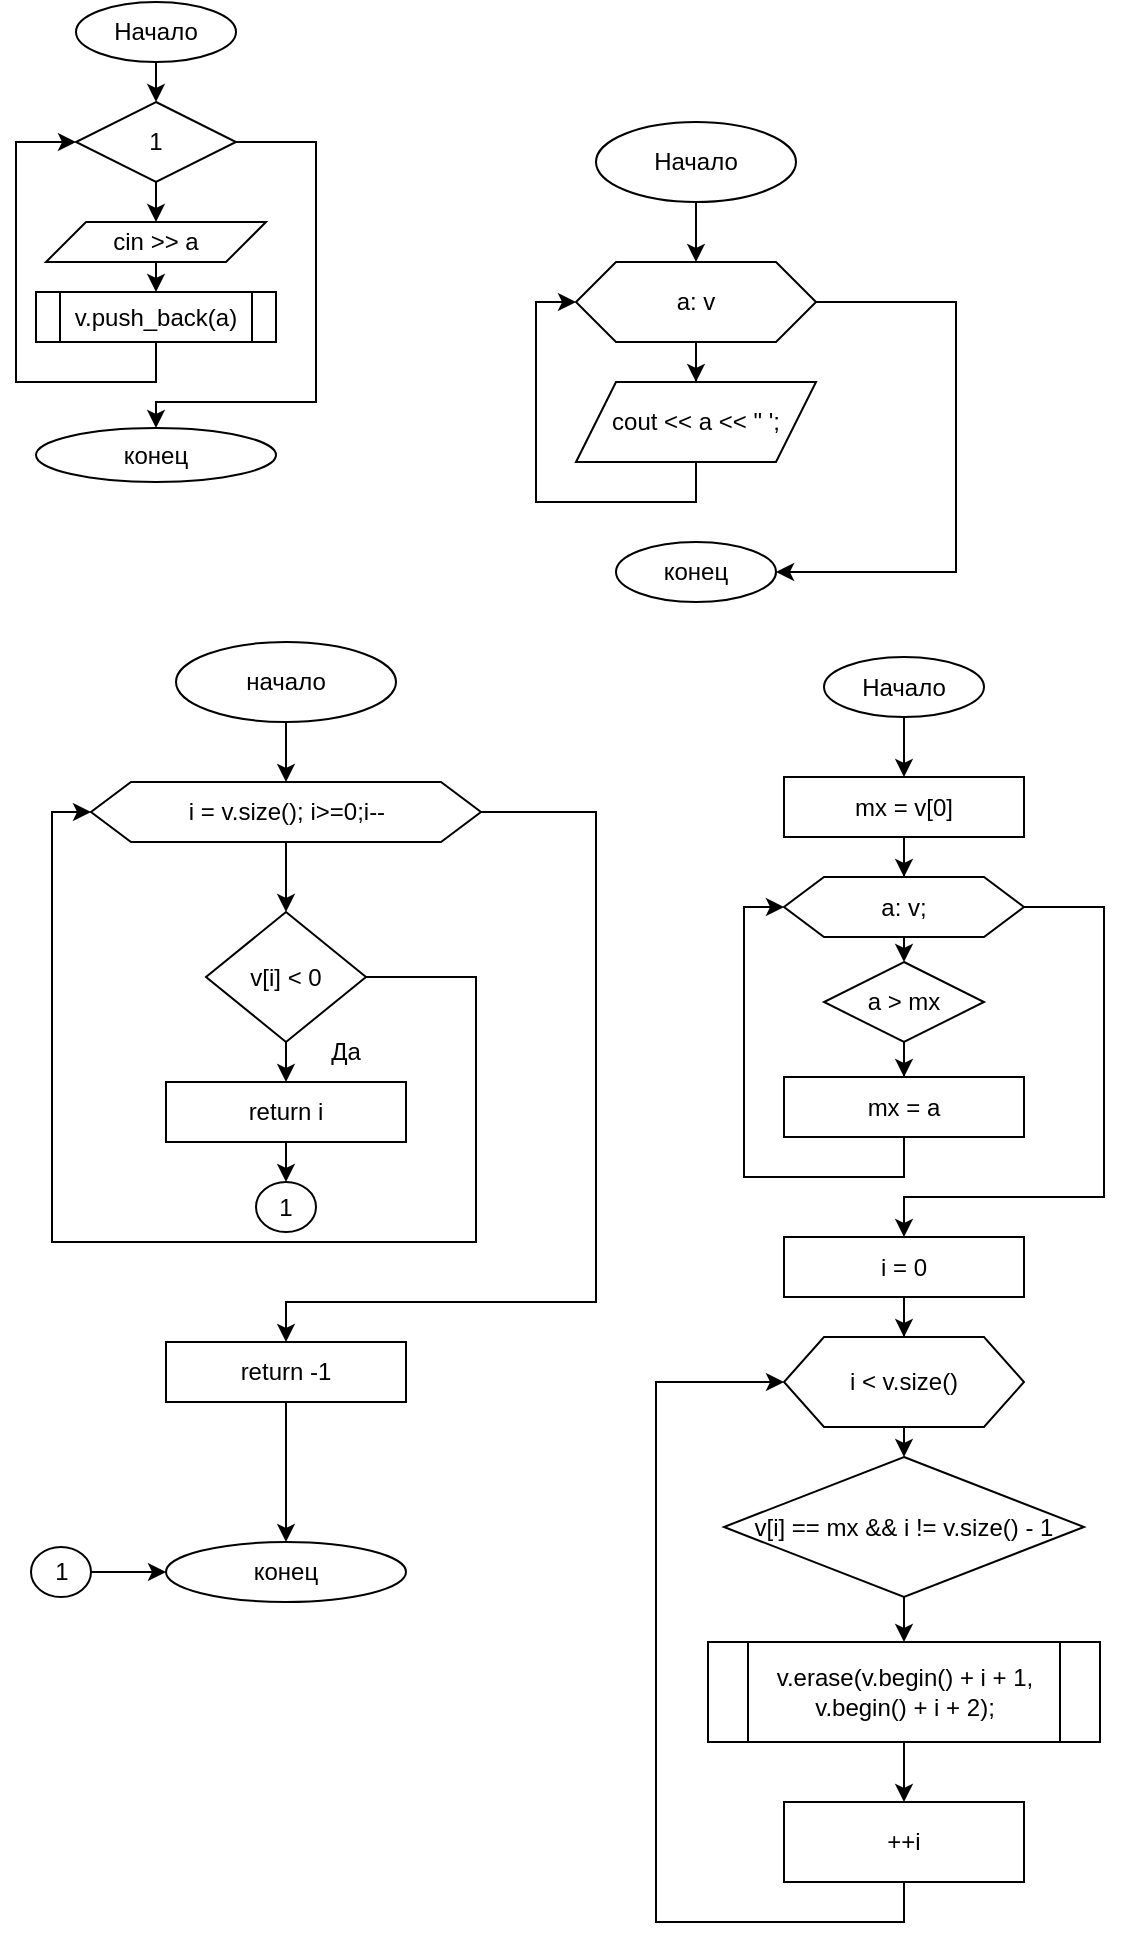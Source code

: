 <mxfile version="24.7.17">
  <diagram id="C5RBs43oDa-KdzZeNtuy" name="Page-1">
    <mxGraphModel dx="792" dy="1097" grid="1" gridSize="10" guides="1" tooltips="1" connect="1" arrows="1" fold="1" page="1" pageScale="1" pageWidth="827" pageHeight="1169" math="0" shadow="0">
      <root>
        <mxCell id="WIyWlLk6GJQsqaUBKTNV-0" />
        <mxCell id="WIyWlLk6GJQsqaUBKTNV-1" parent="WIyWlLk6GJQsqaUBKTNV-0" />
        <mxCell id="WJ5TMUdDsccL5TXg3Nmk-2" style="edgeStyle=orthogonalEdgeStyle;rounded=0;orthogonalLoop=1;jettySize=auto;html=1;exitX=0.5;exitY=1;exitDx=0;exitDy=0;entryX=0.5;entryY=0;entryDx=0;entryDy=0;" edge="1" parent="WIyWlLk6GJQsqaUBKTNV-1" source="WJ5TMUdDsccL5TXg3Nmk-0" target="WJ5TMUdDsccL5TXg3Nmk-1">
          <mxGeometry relative="1" as="geometry" />
        </mxCell>
        <mxCell id="WJ5TMUdDsccL5TXg3Nmk-0" value="Начало" style="ellipse;whiteSpace=wrap;html=1;" vertex="1" parent="WIyWlLk6GJQsqaUBKTNV-1">
          <mxGeometry x="350" y="80" width="100" height="40" as="geometry" />
        </mxCell>
        <mxCell id="WJ5TMUdDsccL5TXg3Nmk-6" value="" style="edgeStyle=orthogonalEdgeStyle;rounded=0;orthogonalLoop=1;jettySize=auto;html=1;" edge="1" parent="WIyWlLk6GJQsqaUBKTNV-1" source="WJ5TMUdDsccL5TXg3Nmk-1" target="WJ5TMUdDsccL5TXg3Nmk-5">
          <mxGeometry relative="1" as="geometry" />
        </mxCell>
        <mxCell id="WJ5TMUdDsccL5TXg3Nmk-10" value="" style="edgeStyle=orthogonalEdgeStyle;rounded=0;orthogonalLoop=1;jettySize=auto;html=1;" edge="1" parent="WIyWlLk6GJQsqaUBKTNV-1" source="WJ5TMUdDsccL5TXg3Nmk-1" target="WJ5TMUdDsccL5TXg3Nmk-9">
          <mxGeometry relative="1" as="geometry">
            <Array as="points">
              <mxPoint x="530" y="170" />
              <mxPoint x="530" y="305" />
            </Array>
          </mxGeometry>
        </mxCell>
        <mxCell id="WJ5TMUdDsccL5TXg3Nmk-1" value="a: v" style="shape=hexagon;perimeter=hexagonPerimeter2;whiteSpace=wrap;html=1;fixedSize=1;" vertex="1" parent="WIyWlLk6GJQsqaUBKTNV-1">
          <mxGeometry x="340" y="150" width="120" height="40" as="geometry" />
        </mxCell>
        <mxCell id="WJ5TMUdDsccL5TXg3Nmk-7" style="edgeStyle=orthogonalEdgeStyle;rounded=0;orthogonalLoop=1;jettySize=auto;html=1;exitX=0.5;exitY=1;exitDx=0;exitDy=0;entryX=0;entryY=0.5;entryDx=0;entryDy=0;" edge="1" parent="WIyWlLk6GJQsqaUBKTNV-1" source="WJ5TMUdDsccL5TXg3Nmk-5" target="WJ5TMUdDsccL5TXg3Nmk-1">
          <mxGeometry relative="1" as="geometry" />
        </mxCell>
        <mxCell id="WJ5TMUdDsccL5TXg3Nmk-5" value="cout &amp;lt;&amp;lt; a &amp;lt;&amp;lt; &quot; &#39;;" style="shape=parallelogram;perimeter=parallelogramPerimeter;whiteSpace=wrap;html=1;fixedSize=1;" vertex="1" parent="WIyWlLk6GJQsqaUBKTNV-1">
          <mxGeometry x="340" y="210" width="120" height="40" as="geometry" />
        </mxCell>
        <mxCell id="WJ5TMUdDsccL5TXg3Nmk-9" value="конец" style="ellipse;whiteSpace=wrap;html=1;" vertex="1" parent="WIyWlLk6GJQsqaUBKTNV-1">
          <mxGeometry x="360" y="290" width="80" height="30" as="geometry" />
        </mxCell>
        <mxCell id="WJ5TMUdDsccL5TXg3Nmk-14" style="edgeStyle=orthogonalEdgeStyle;rounded=0;orthogonalLoop=1;jettySize=auto;html=1;exitX=0.5;exitY=1;exitDx=0;exitDy=0;entryX=0.5;entryY=0;entryDx=0;entryDy=0;" edge="1" parent="WIyWlLk6GJQsqaUBKTNV-1" source="WJ5TMUdDsccL5TXg3Nmk-11" target="WJ5TMUdDsccL5TXg3Nmk-12">
          <mxGeometry relative="1" as="geometry" />
        </mxCell>
        <mxCell id="WJ5TMUdDsccL5TXg3Nmk-11" value="начало" style="ellipse;whiteSpace=wrap;html=1;" vertex="1" parent="WIyWlLk6GJQsqaUBKTNV-1">
          <mxGeometry x="140" y="340" width="110" height="40" as="geometry" />
        </mxCell>
        <mxCell id="WJ5TMUdDsccL5TXg3Nmk-16" style="edgeStyle=orthogonalEdgeStyle;rounded=0;orthogonalLoop=1;jettySize=auto;html=1;exitX=0.5;exitY=1;exitDx=0;exitDy=0;entryX=0.5;entryY=0;entryDx=0;entryDy=0;" edge="1" parent="WIyWlLk6GJQsqaUBKTNV-1" source="WJ5TMUdDsccL5TXg3Nmk-12" target="WJ5TMUdDsccL5TXg3Nmk-15">
          <mxGeometry relative="1" as="geometry" />
        </mxCell>
        <mxCell id="WJ5TMUdDsccL5TXg3Nmk-24" style="edgeStyle=orthogonalEdgeStyle;rounded=0;orthogonalLoop=1;jettySize=auto;html=1;exitX=1;exitY=0.5;exitDx=0;exitDy=0;entryX=0.5;entryY=0;entryDx=0;entryDy=0;" edge="1" parent="WIyWlLk6GJQsqaUBKTNV-1" source="WJ5TMUdDsccL5TXg3Nmk-12" target="WJ5TMUdDsccL5TXg3Nmk-22">
          <mxGeometry relative="1" as="geometry">
            <Array as="points">
              <mxPoint x="350" y="425" />
              <mxPoint x="350" y="670" />
              <mxPoint x="195" y="670" />
            </Array>
          </mxGeometry>
        </mxCell>
        <mxCell id="WJ5TMUdDsccL5TXg3Nmk-12" value="i = v.size(); i&amp;gt;=0;i--" style="shape=hexagon;perimeter=hexagonPerimeter2;whiteSpace=wrap;html=1;fixedSize=1;" vertex="1" parent="WIyWlLk6GJQsqaUBKTNV-1">
          <mxGeometry x="97.5" y="410" width="195" height="30" as="geometry" />
        </mxCell>
        <mxCell id="WJ5TMUdDsccL5TXg3Nmk-19" style="edgeStyle=orthogonalEdgeStyle;rounded=0;orthogonalLoop=1;jettySize=auto;html=1;exitX=0.5;exitY=1;exitDx=0;exitDy=0;entryX=0.5;entryY=0;entryDx=0;entryDy=0;" edge="1" parent="WIyWlLk6GJQsqaUBKTNV-1" source="WJ5TMUdDsccL5TXg3Nmk-15" target="WJ5TMUdDsccL5TXg3Nmk-18">
          <mxGeometry relative="1" as="geometry" />
        </mxCell>
        <mxCell id="WJ5TMUdDsccL5TXg3Nmk-26" style="edgeStyle=orthogonalEdgeStyle;rounded=0;orthogonalLoop=1;jettySize=auto;html=1;exitX=1;exitY=0.5;exitDx=0;exitDy=0;entryX=0;entryY=0.5;entryDx=0;entryDy=0;" edge="1" parent="WIyWlLk6GJQsqaUBKTNV-1" source="WJ5TMUdDsccL5TXg3Nmk-15" target="WJ5TMUdDsccL5TXg3Nmk-12">
          <mxGeometry relative="1" as="geometry">
            <Array as="points">
              <mxPoint x="290" y="508" />
              <mxPoint x="290" y="640" />
              <mxPoint x="78" y="640" />
              <mxPoint x="78" y="425" />
            </Array>
          </mxGeometry>
        </mxCell>
        <mxCell id="WJ5TMUdDsccL5TXg3Nmk-15" value="v[i] &amp;lt; 0" style="rhombus;whiteSpace=wrap;html=1;" vertex="1" parent="WIyWlLk6GJQsqaUBKTNV-1">
          <mxGeometry x="155" y="475" width="80" height="65" as="geometry" />
        </mxCell>
        <mxCell id="WJ5TMUdDsccL5TXg3Nmk-17" value="конец" style="ellipse;whiteSpace=wrap;html=1;" vertex="1" parent="WIyWlLk6GJQsqaUBKTNV-1">
          <mxGeometry x="135" y="790" width="120" height="30" as="geometry" />
        </mxCell>
        <mxCell id="WJ5TMUdDsccL5TXg3Nmk-31" style="edgeStyle=orthogonalEdgeStyle;rounded=0;orthogonalLoop=1;jettySize=auto;html=1;exitX=0.5;exitY=1;exitDx=0;exitDy=0;entryX=0.5;entryY=0;entryDx=0;entryDy=0;" edge="1" parent="WIyWlLk6GJQsqaUBKTNV-1" source="WJ5TMUdDsccL5TXg3Nmk-18" target="WJ5TMUdDsccL5TXg3Nmk-28">
          <mxGeometry relative="1" as="geometry" />
        </mxCell>
        <mxCell id="WJ5TMUdDsccL5TXg3Nmk-18" value="return i" style="rounded=0;whiteSpace=wrap;html=1;" vertex="1" parent="WIyWlLk6GJQsqaUBKTNV-1">
          <mxGeometry x="135" y="560" width="120" height="30" as="geometry" />
        </mxCell>
        <mxCell id="WJ5TMUdDsccL5TXg3Nmk-20" value="Да" style="text;html=1;align=center;verticalAlign=middle;whiteSpace=wrap;rounded=0;" vertex="1" parent="WIyWlLk6GJQsqaUBKTNV-1">
          <mxGeometry x="195" y="530" width="60" height="30" as="geometry" />
        </mxCell>
        <mxCell id="WJ5TMUdDsccL5TXg3Nmk-23" style="edgeStyle=orthogonalEdgeStyle;rounded=0;orthogonalLoop=1;jettySize=auto;html=1;exitX=0.5;exitY=1;exitDx=0;exitDy=0;entryX=0.5;entryY=0;entryDx=0;entryDy=0;" edge="1" parent="WIyWlLk6GJQsqaUBKTNV-1" source="WJ5TMUdDsccL5TXg3Nmk-22" target="WJ5TMUdDsccL5TXg3Nmk-17">
          <mxGeometry relative="1" as="geometry" />
        </mxCell>
        <mxCell id="WJ5TMUdDsccL5TXg3Nmk-22" value="return -1" style="rounded=0;whiteSpace=wrap;html=1;" vertex="1" parent="WIyWlLk6GJQsqaUBKTNV-1">
          <mxGeometry x="135" y="690" width="120" height="30" as="geometry" />
        </mxCell>
        <mxCell id="WJ5TMUdDsccL5TXg3Nmk-29" style="edgeStyle=orthogonalEdgeStyle;rounded=0;orthogonalLoop=1;jettySize=auto;html=1;exitX=1;exitY=0.5;exitDx=0;exitDy=0;entryX=0;entryY=0.5;entryDx=0;entryDy=0;" edge="1" parent="WIyWlLk6GJQsqaUBKTNV-1" source="WJ5TMUdDsccL5TXg3Nmk-27" target="WJ5TMUdDsccL5TXg3Nmk-17">
          <mxGeometry relative="1" as="geometry" />
        </mxCell>
        <mxCell id="WJ5TMUdDsccL5TXg3Nmk-27" value="1" style="ellipse;whiteSpace=wrap;html=1;" vertex="1" parent="WIyWlLk6GJQsqaUBKTNV-1">
          <mxGeometry x="67.5" y="792.5" width="30" height="25" as="geometry" />
        </mxCell>
        <mxCell id="WJ5TMUdDsccL5TXg3Nmk-28" value="1" style="ellipse;whiteSpace=wrap;html=1;" vertex="1" parent="WIyWlLk6GJQsqaUBKTNV-1">
          <mxGeometry x="180" y="610" width="30" height="25" as="geometry" />
        </mxCell>
        <mxCell id="WJ5TMUdDsccL5TXg3Nmk-34" style="edgeStyle=orthogonalEdgeStyle;rounded=0;orthogonalLoop=1;jettySize=auto;html=1;exitX=0.5;exitY=1;exitDx=0;exitDy=0;entryX=0.5;entryY=0;entryDx=0;entryDy=0;" edge="1" parent="WIyWlLk6GJQsqaUBKTNV-1" source="WJ5TMUdDsccL5TXg3Nmk-32" target="WJ5TMUdDsccL5TXg3Nmk-33">
          <mxGeometry relative="1" as="geometry" />
        </mxCell>
        <mxCell id="WJ5TMUdDsccL5TXg3Nmk-32" value="Начало" style="ellipse;whiteSpace=wrap;html=1;" vertex="1" parent="WIyWlLk6GJQsqaUBKTNV-1">
          <mxGeometry x="90" y="20" width="80" height="30" as="geometry" />
        </mxCell>
        <mxCell id="WJ5TMUdDsccL5TXg3Nmk-37" style="edgeStyle=orthogonalEdgeStyle;rounded=0;orthogonalLoop=1;jettySize=auto;html=1;exitX=0.5;exitY=1;exitDx=0;exitDy=0;entryX=0.5;entryY=0;entryDx=0;entryDy=0;" edge="1" parent="WIyWlLk6GJQsqaUBKTNV-1" source="WJ5TMUdDsccL5TXg3Nmk-33" target="WJ5TMUdDsccL5TXg3Nmk-35">
          <mxGeometry relative="1" as="geometry" />
        </mxCell>
        <mxCell id="WJ5TMUdDsccL5TXg3Nmk-42" style="edgeStyle=orthogonalEdgeStyle;rounded=0;orthogonalLoop=1;jettySize=auto;html=1;exitX=1;exitY=0.5;exitDx=0;exitDy=0;entryX=0.5;entryY=0;entryDx=0;entryDy=0;" edge="1" parent="WIyWlLk6GJQsqaUBKTNV-1" source="WJ5TMUdDsccL5TXg3Nmk-33" target="WJ5TMUdDsccL5TXg3Nmk-41">
          <mxGeometry relative="1" as="geometry">
            <Array as="points">
              <mxPoint x="210" y="90" />
              <mxPoint x="210" y="220" />
              <mxPoint x="130" y="220" />
            </Array>
          </mxGeometry>
        </mxCell>
        <mxCell id="WJ5TMUdDsccL5TXg3Nmk-33" value="1" style="rhombus;whiteSpace=wrap;html=1;" vertex="1" parent="WIyWlLk6GJQsqaUBKTNV-1">
          <mxGeometry x="90" y="70" width="80" height="40" as="geometry" />
        </mxCell>
        <mxCell id="WJ5TMUdDsccL5TXg3Nmk-39" style="edgeStyle=orthogonalEdgeStyle;rounded=0;orthogonalLoop=1;jettySize=auto;html=1;exitX=0.5;exitY=1;exitDx=0;exitDy=0;entryX=0.5;entryY=0;entryDx=0;entryDy=0;" edge="1" parent="WIyWlLk6GJQsqaUBKTNV-1" source="WJ5TMUdDsccL5TXg3Nmk-35" target="WJ5TMUdDsccL5TXg3Nmk-38">
          <mxGeometry relative="1" as="geometry" />
        </mxCell>
        <mxCell id="WJ5TMUdDsccL5TXg3Nmk-35" value="cin &amp;gt;&amp;gt; a" style="shape=parallelogram;perimeter=parallelogramPerimeter;whiteSpace=wrap;html=1;fixedSize=1;" vertex="1" parent="WIyWlLk6GJQsqaUBKTNV-1">
          <mxGeometry x="75" y="130" width="110" height="20" as="geometry" />
        </mxCell>
        <mxCell id="WJ5TMUdDsccL5TXg3Nmk-40" style="edgeStyle=orthogonalEdgeStyle;rounded=0;orthogonalLoop=1;jettySize=auto;html=1;exitX=0.5;exitY=1;exitDx=0;exitDy=0;entryX=0;entryY=0.5;entryDx=0;entryDy=0;" edge="1" parent="WIyWlLk6GJQsqaUBKTNV-1" source="WJ5TMUdDsccL5TXg3Nmk-38" target="WJ5TMUdDsccL5TXg3Nmk-33">
          <mxGeometry relative="1" as="geometry">
            <Array as="points">
              <mxPoint x="130" y="210" />
              <mxPoint x="60" y="210" />
              <mxPoint x="60" y="90" />
            </Array>
          </mxGeometry>
        </mxCell>
        <mxCell id="WJ5TMUdDsccL5TXg3Nmk-38" value="v.push_back(a)" style="shape=process;whiteSpace=wrap;html=1;backgroundOutline=1;" vertex="1" parent="WIyWlLk6GJQsqaUBKTNV-1">
          <mxGeometry x="70" y="165" width="120" height="25" as="geometry" />
        </mxCell>
        <mxCell id="WJ5TMUdDsccL5TXg3Nmk-41" value="конец" style="ellipse;whiteSpace=wrap;html=1;" vertex="1" parent="WIyWlLk6GJQsqaUBKTNV-1">
          <mxGeometry x="70" y="233" width="120" height="27" as="geometry" />
        </mxCell>
        <mxCell id="WJ5TMUdDsccL5TXg3Nmk-45" style="edgeStyle=orthogonalEdgeStyle;rounded=0;orthogonalLoop=1;jettySize=auto;html=1;exitX=0.5;exitY=1;exitDx=0;exitDy=0;entryX=0.5;entryY=0;entryDx=0;entryDy=0;" edge="1" parent="WIyWlLk6GJQsqaUBKTNV-1" source="WJ5TMUdDsccL5TXg3Nmk-43" target="WJ5TMUdDsccL5TXg3Nmk-44">
          <mxGeometry relative="1" as="geometry" />
        </mxCell>
        <mxCell id="WJ5TMUdDsccL5TXg3Nmk-43" value="Начало" style="ellipse;whiteSpace=wrap;html=1;" vertex="1" parent="WIyWlLk6GJQsqaUBKTNV-1">
          <mxGeometry x="464" y="347.5" width="80" height="30" as="geometry" />
        </mxCell>
        <mxCell id="WJ5TMUdDsccL5TXg3Nmk-48" value="" style="edgeStyle=orthogonalEdgeStyle;rounded=0;orthogonalLoop=1;jettySize=auto;html=1;" edge="1" parent="WIyWlLk6GJQsqaUBKTNV-1" source="WJ5TMUdDsccL5TXg3Nmk-44" target="WJ5TMUdDsccL5TXg3Nmk-47">
          <mxGeometry relative="1" as="geometry" />
        </mxCell>
        <mxCell id="WJ5TMUdDsccL5TXg3Nmk-44" value="mx = v[0]" style="rounded=0;whiteSpace=wrap;html=1;" vertex="1" parent="WIyWlLk6GJQsqaUBKTNV-1">
          <mxGeometry x="444" y="407.5" width="120" height="30" as="geometry" />
        </mxCell>
        <mxCell id="WJ5TMUdDsccL5TXg3Nmk-50" style="edgeStyle=orthogonalEdgeStyle;rounded=0;orthogonalLoop=1;jettySize=auto;html=1;exitX=0.5;exitY=1;exitDx=0;exitDy=0;entryX=0.5;entryY=0;entryDx=0;entryDy=0;" edge="1" parent="WIyWlLk6GJQsqaUBKTNV-1" source="WJ5TMUdDsccL5TXg3Nmk-47" target="WJ5TMUdDsccL5TXg3Nmk-49">
          <mxGeometry relative="1" as="geometry" />
        </mxCell>
        <mxCell id="WJ5TMUdDsccL5TXg3Nmk-55" value="" style="edgeStyle=orthogonalEdgeStyle;rounded=0;orthogonalLoop=1;jettySize=auto;html=1;" edge="1" parent="WIyWlLk6GJQsqaUBKTNV-1" source="WJ5TMUdDsccL5TXg3Nmk-47" target="WJ5TMUdDsccL5TXg3Nmk-54">
          <mxGeometry relative="1" as="geometry">
            <Array as="points">
              <mxPoint x="604" y="472.5" />
              <mxPoint x="604" y="617.5" />
              <mxPoint x="504" y="617.5" />
            </Array>
          </mxGeometry>
        </mxCell>
        <mxCell id="WJ5TMUdDsccL5TXg3Nmk-47" value="a: v;" style="shape=hexagon;perimeter=hexagonPerimeter2;whiteSpace=wrap;html=1;fixedSize=1;rounded=0;" vertex="1" parent="WIyWlLk6GJQsqaUBKTNV-1">
          <mxGeometry x="444" y="457.5" width="120" height="30" as="geometry" />
        </mxCell>
        <mxCell id="WJ5TMUdDsccL5TXg3Nmk-52" value="" style="edgeStyle=orthogonalEdgeStyle;rounded=0;orthogonalLoop=1;jettySize=auto;html=1;" edge="1" parent="WIyWlLk6GJQsqaUBKTNV-1" source="WJ5TMUdDsccL5TXg3Nmk-49" target="WJ5TMUdDsccL5TXg3Nmk-51">
          <mxGeometry relative="1" as="geometry" />
        </mxCell>
        <mxCell id="WJ5TMUdDsccL5TXg3Nmk-49" value="a &amp;gt; mx" style="rhombus;whiteSpace=wrap;html=1;" vertex="1" parent="WIyWlLk6GJQsqaUBKTNV-1">
          <mxGeometry x="464" y="500" width="80" height="40" as="geometry" />
        </mxCell>
        <mxCell id="WJ5TMUdDsccL5TXg3Nmk-53" style="edgeStyle=orthogonalEdgeStyle;rounded=0;orthogonalLoop=1;jettySize=auto;html=1;exitX=0.5;exitY=1;exitDx=0;exitDy=0;entryX=0;entryY=0.5;entryDx=0;entryDy=0;" edge="1" parent="WIyWlLk6GJQsqaUBKTNV-1" source="WJ5TMUdDsccL5TXg3Nmk-51" target="WJ5TMUdDsccL5TXg3Nmk-47">
          <mxGeometry relative="1" as="geometry" />
        </mxCell>
        <mxCell id="WJ5TMUdDsccL5TXg3Nmk-51" value="mx = a" style="whiteSpace=wrap;html=1;" vertex="1" parent="WIyWlLk6GJQsqaUBKTNV-1">
          <mxGeometry x="444" y="557.5" width="120" height="30" as="geometry" />
        </mxCell>
        <mxCell id="WJ5TMUdDsccL5TXg3Nmk-57" value="" style="edgeStyle=orthogonalEdgeStyle;rounded=0;orthogonalLoop=1;jettySize=auto;html=1;" edge="1" parent="WIyWlLk6GJQsqaUBKTNV-1" source="WJ5TMUdDsccL5TXg3Nmk-54" target="WJ5TMUdDsccL5TXg3Nmk-56">
          <mxGeometry relative="1" as="geometry" />
        </mxCell>
        <mxCell id="WJ5TMUdDsccL5TXg3Nmk-54" value="i = 0" style="whiteSpace=wrap;html=1;rounded=0;" vertex="1" parent="WIyWlLk6GJQsqaUBKTNV-1">
          <mxGeometry x="444" y="637.5" width="120" height="30" as="geometry" />
        </mxCell>
        <mxCell id="WJ5TMUdDsccL5TXg3Nmk-59" style="edgeStyle=orthogonalEdgeStyle;rounded=0;orthogonalLoop=1;jettySize=auto;html=1;exitX=0.5;exitY=1;exitDx=0;exitDy=0;entryX=0.5;entryY=0;entryDx=0;entryDy=0;" edge="1" parent="WIyWlLk6GJQsqaUBKTNV-1" source="WJ5TMUdDsccL5TXg3Nmk-56" target="WJ5TMUdDsccL5TXg3Nmk-58">
          <mxGeometry relative="1" as="geometry" />
        </mxCell>
        <mxCell id="WJ5TMUdDsccL5TXg3Nmk-56" value="i &amp;lt; v.size()" style="shape=hexagon;perimeter=hexagonPerimeter2;whiteSpace=wrap;html=1;fixedSize=1;rounded=0;" vertex="1" parent="WIyWlLk6GJQsqaUBKTNV-1">
          <mxGeometry x="444" y="687.5" width="120" height="45" as="geometry" />
        </mxCell>
        <mxCell id="WJ5TMUdDsccL5TXg3Nmk-61" style="edgeStyle=orthogonalEdgeStyle;rounded=0;orthogonalLoop=1;jettySize=auto;html=1;exitX=0.5;exitY=1;exitDx=0;exitDy=0;entryX=0.5;entryY=0;entryDx=0;entryDy=0;" edge="1" parent="WIyWlLk6GJQsqaUBKTNV-1" source="WJ5TMUdDsccL5TXg3Nmk-58" target="WJ5TMUdDsccL5TXg3Nmk-60">
          <mxGeometry relative="1" as="geometry" />
        </mxCell>
        <mxCell id="WJ5TMUdDsccL5TXg3Nmk-58" value="&lt;div&gt;&lt;div&gt;v[i] == mx &amp;amp;&amp;amp; i != v.size() - 1&lt;/div&gt;&lt;/div&gt;" style="rhombus;whiteSpace=wrap;html=1;" vertex="1" parent="WIyWlLk6GJQsqaUBKTNV-1">
          <mxGeometry x="414" y="747.5" width="180" height="70" as="geometry" />
        </mxCell>
        <mxCell id="WJ5TMUdDsccL5TXg3Nmk-63" style="edgeStyle=orthogonalEdgeStyle;rounded=0;orthogonalLoop=1;jettySize=auto;html=1;exitX=0.5;exitY=1;exitDx=0;exitDy=0;entryX=0.5;entryY=0;entryDx=0;entryDy=0;" edge="1" parent="WIyWlLk6GJQsqaUBKTNV-1" source="WJ5TMUdDsccL5TXg3Nmk-60" target="WJ5TMUdDsccL5TXg3Nmk-62">
          <mxGeometry relative="1" as="geometry" />
        </mxCell>
        <mxCell id="WJ5TMUdDsccL5TXg3Nmk-60" value="v.erase(v.begin() + i + 1, v.begin() + i + 2);" style="shape=process;whiteSpace=wrap;html=1;backgroundOutline=1;" vertex="1" parent="WIyWlLk6GJQsqaUBKTNV-1">
          <mxGeometry x="406" y="840" width="196" height="50" as="geometry" />
        </mxCell>
        <mxCell id="WJ5TMUdDsccL5TXg3Nmk-64" style="edgeStyle=orthogonalEdgeStyle;rounded=0;orthogonalLoop=1;jettySize=auto;html=1;exitX=0.5;exitY=1;exitDx=0;exitDy=0;entryX=0;entryY=0.5;entryDx=0;entryDy=0;" edge="1" parent="WIyWlLk6GJQsqaUBKTNV-1" source="WJ5TMUdDsccL5TXg3Nmk-62" target="WJ5TMUdDsccL5TXg3Nmk-56">
          <mxGeometry relative="1" as="geometry">
            <Array as="points">
              <mxPoint x="504" y="980" />
              <mxPoint x="380" y="980" />
              <mxPoint x="380" y="710" />
            </Array>
          </mxGeometry>
        </mxCell>
        <mxCell id="WJ5TMUdDsccL5TXg3Nmk-62" value="++i" style="rounded=0;whiteSpace=wrap;html=1;" vertex="1" parent="WIyWlLk6GJQsqaUBKTNV-1">
          <mxGeometry x="444" y="920" width="120" height="40" as="geometry" />
        </mxCell>
      </root>
    </mxGraphModel>
  </diagram>
</mxfile>

